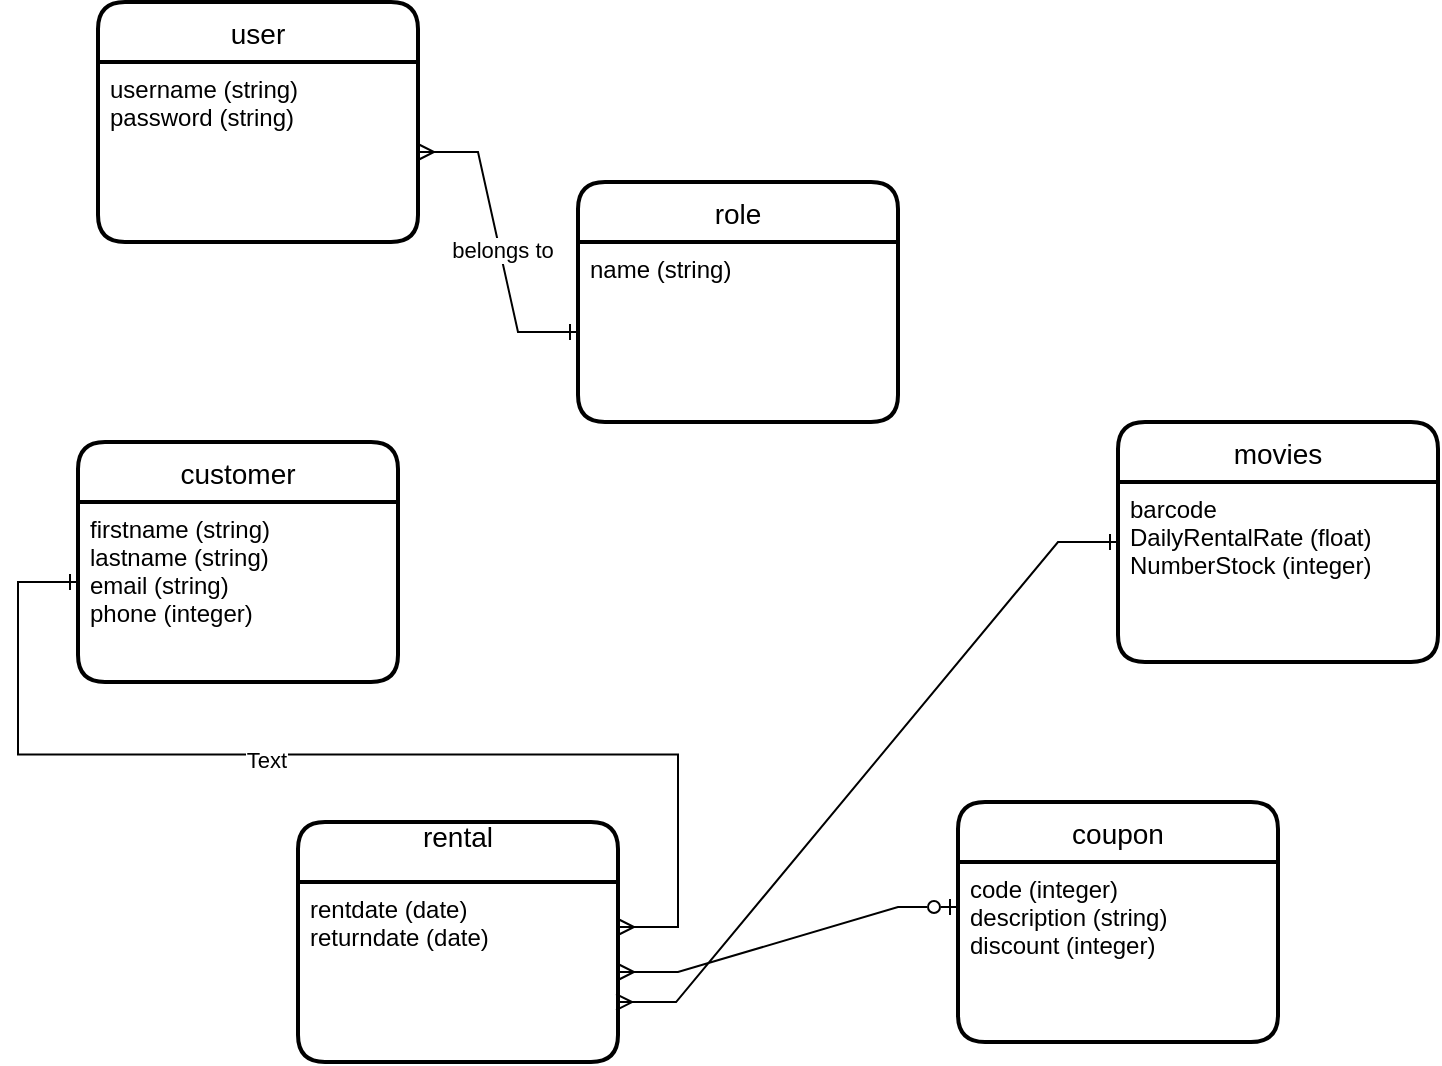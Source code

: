 <mxfile version="20.8.18" type="github">
  <diagram name="Page-1" id="-aldH015BRxY_Bi5c9Rj">
    <mxGraphModel dx="1064" dy="615" grid="1" gridSize="10" guides="1" tooltips="1" connect="1" arrows="1" fold="1" page="1" pageScale="1" pageWidth="850" pageHeight="1100" math="0" shadow="0">
      <root>
        <mxCell id="0" />
        <mxCell id="1" parent="0" />
        <mxCell id="ALGGPw-2lvC0ivmrbfZC-1" value="user" style="swimlane;childLayout=stackLayout;horizontal=1;startSize=30;horizontalStack=0;rounded=1;fontSize=14;fontStyle=0;strokeWidth=2;resizeParent=0;resizeLast=1;shadow=0;dashed=0;align=center;" vertex="1" parent="1">
          <mxGeometry x="80" y="60" width="160" height="120" as="geometry" />
        </mxCell>
        <mxCell id="ALGGPw-2lvC0ivmrbfZC-2" value="username (string)&#xa;password (string)&#xa;" style="align=left;strokeColor=none;fillColor=none;spacingLeft=4;fontSize=12;verticalAlign=top;resizable=0;rotatable=0;part=1;" vertex="1" parent="ALGGPw-2lvC0ivmrbfZC-1">
          <mxGeometry y="30" width="160" height="90" as="geometry" />
        </mxCell>
        <mxCell id="ALGGPw-2lvC0ivmrbfZC-7" value="customer" style="swimlane;childLayout=stackLayout;horizontal=1;startSize=30;horizontalStack=0;rounded=1;fontSize=14;fontStyle=0;strokeWidth=2;resizeParent=0;resizeLast=1;shadow=0;dashed=0;align=center;" vertex="1" parent="1">
          <mxGeometry x="70" y="280" width="160" height="120" as="geometry" />
        </mxCell>
        <mxCell id="ALGGPw-2lvC0ivmrbfZC-8" value="firstname (string)&#xa;lastname (string)&#xa;email (string)&#xa;phone (integer)&#xa;" style="align=left;strokeColor=none;fillColor=none;spacingLeft=4;fontSize=12;verticalAlign=top;resizable=0;rotatable=0;part=1;" vertex="1" parent="ALGGPw-2lvC0ivmrbfZC-7">
          <mxGeometry y="30" width="160" height="90" as="geometry" />
        </mxCell>
        <mxCell id="ALGGPw-2lvC0ivmrbfZC-9" value="movies" style="swimlane;childLayout=stackLayout;horizontal=1;startSize=30;horizontalStack=0;rounded=1;fontSize=14;fontStyle=0;strokeWidth=2;resizeParent=0;resizeLast=1;shadow=0;dashed=0;align=center;" vertex="1" parent="1">
          <mxGeometry x="590" y="270" width="160" height="120" as="geometry" />
        </mxCell>
        <mxCell id="ALGGPw-2lvC0ivmrbfZC-10" value="barcode&#xa;DailyRentalRate (float)&#xa;NumberStock (integer)&#xa;" style="align=left;strokeColor=none;fillColor=none;spacingLeft=4;fontSize=12;verticalAlign=top;resizable=0;rotatable=0;part=1;" vertex="1" parent="ALGGPw-2lvC0ivmrbfZC-9">
          <mxGeometry y="30" width="160" height="90" as="geometry" />
        </mxCell>
        <mxCell id="ALGGPw-2lvC0ivmrbfZC-12" value="rental&#xa;" style="swimlane;childLayout=stackLayout;horizontal=1;startSize=30;horizontalStack=0;rounded=1;fontSize=14;fontStyle=0;strokeWidth=2;resizeParent=0;resizeLast=1;shadow=0;dashed=0;align=center;" vertex="1" parent="1">
          <mxGeometry x="180" y="470" width="160" height="120" as="geometry" />
        </mxCell>
        <mxCell id="ALGGPw-2lvC0ivmrbfZC-13" value="rentdate (date)&#xa;returndate (date)&#xa;" style="align=left;strokeColor=none;fillColor=none;spacingLeft=4;fontSize=12;verticalAlign=top;resizable=0;rotatable=0;part=1;" vertex="1" parent="ALGGPw-2lvC0ivmrbfZC-12">
          <mxGeometry y="30" width="160" height="90" as="geometry" />
        </mxCell>
        <mxCell id="ALGGPw-2lvC0ivmrbfZC-14" value="" style="edgeStyle=entityRelationEdgeStyle;fontSize=12;html=1;endArrow=ERone;endFill=0;startArrow=ERmany;rounded=0;entryX=0;entryY=0.5;entryDx=0;entryDy=0;exitX=0.994;exitY=0.667;exitDx=0;exitDy=0;exitPerimeter=0;startFill=0;" edge="1" parent="1" source="ALGGPw-2lvC0ivmrbfZC-13" target="ALGGPw-2lvC0ivmrbfZC-9">
          <mxGeometry width="100" height="100" relative="1" as="geometry">
            <mxPoint x="480" y="510" as="sourcePoint" />
            <mxPoint x="580" y="410" as="targetPoint" />
          </mxGeometry>
        </mxCell>
        <mxCell id="ALGGPw-2lvC0ivmrbfZC-15" value="" style="edgeStyle=entityRelationEdgeStyle;fontSize=12;html=1;endArrow=ERone;endFill=0;startArrow=ERmany;rounded=0;exitX=1;exitY=0.25;exitDx=0;exitDy=0;startFill=0;" edge="1" parent="1" source="ALGGPw-2lvC0ivmrbfZC-13">
          <mxGeometry width="100" height="100" relative="1" as="geometry">
            <mxPoint x="-30" y="450" as="sourcePoint" />
            <mxPoint x="70" y="350" as="targetPoint" />
          </mxGeometry>
        </mxCell>
        <mxCell id="ALGGPw-2lvC0ivmrbfZC-16" value="Text" style="edgeLabel;html=1;align=center;verticalAlign=middle;resizable=0;points=[];" vertex="1" connectable="0" parent="ALGGPw-2lvC0ivmrbfZC-15">
          <mxGeometry x="0.146" y="2" relative="1" as="geometry">
            <mxPoint as="offset" />
          </mxGeometry>
        </mxCell>
        <mxCell id="ALGGPw-2lvC0ivmrbfZC-17" value="coupon" style="swimlane;childLayout=stackLayout;horizontal=1;startSize=30;horizontalStack=0;rounded=1;fontSize=14;fontStyle=0;strokeWidth=2;resizeParent=0;resizeLast=1;shadow=0;dashed=0;align=center;" vertex="1" parent="1">
          <mxGeometry x="510" y="460" width="160" height="120" as="geometry" />
        </mxCell>
        <mxCell id="ALGGPw-2lvC0ivmrbfZC-18" value="code (integer)&#xa;description (string)&#xa;discount (integer)&#xa;" style="align=left;strokeColor=none;fillColor=none;spacingLeft=4;fontSize=12;verticalAlign=top;resizable=0;rotatable=0;part=1;" vertex="1" parent="ALGGPw-2lvC0ivmrbfZC-17">
          <mxGeometry y="30" width="160" height="90" as="geometry" />
        </mxCell>
        <mxCell id="ALGGPw-2lvC0ivmrbfZC-19" value="" style="edgeStyle=entityRelationEdgeStyle;fontSize=12;html=1;endArrow=ERzeroToOne;startArrow=ERmany;rounded=0;entryX=0;entryY=0.25;entryDx=0;entryDy=0;endFill=0;" edge="1" parent="1" source="ALGGPw-2lvC0ivmrbfZC-13" target="ALGGPw-2lvC0ivmrbfZC-18">
          <mxGeometry width="100" height="100" relative="1" as="geometry">
            <mxPoint x="310" y="580" as="sourcePoint" />
            <mxPoint x="470" y="480" as="targetPoint" />
          </mxGeometry>
        </mxCell>
        <mxCell id="ALGGPw-2lvC0ivmrbfZC-20" value="role" style="swimlane;childLayout=stackLayout;horizontal=1;startSize=30;horizontalStack=0;rounded=1;fontSize=14;fontStyle=0;strokeWidth=2;resizeParent=0;resizeLast=1;shadow=0;dashed=0;align=center;" vertex="1" parent="1">
          <mxGeometry x="320" y="150" width="160" height="120" as="geometry" />
        </mxCell>
        <mxCell id="ALGGPw-2lvC0ivmrbfZC-21" value="name (string)" style="align=left;strokeColor=none;fillColor=none;spacingLeft=4;fontSize=12;verticalAlign=top;resizable=0;rotatable=0;part=1;" vertex="1" parent="ALGGPw-2lvC0ivmrbfZC-20">
          <mxGeometry y="30" width="160" height="90" as="geometry" />
        </mxCell>
        <mxCell id="ALGGPw-2lvC0ivmrbfZC-22" value="" style="edgeStyle=entityRelationEdgeStyle;fontSize=12;html=1;endArrow=ERmany;startArrow=ERone;rounded=0;entryX=1;entryY=0.5;entryDx=0;entryDy=0;endFill=0;startFill=0;" edge="1" parent="1" source="ALGGPw-2lvC0ivmrbfZC-21" target="ALGGPw-2lvC0ivmrbfZC-2">
          <mxGeometry width="100" height="100" relative="1" as="geometry">
            <mxPoint x="200" y="260" as="sourcePoint" />
            <mxPoint x="300" y="160" as="targetPoint" />
          </mxGeometry>
        </mxCell>
        <mxCell id="ALGGPw-2lvC0ivmrbfZC-23" value="belongs to" style="edgeLabel;html=1;align=center;verticalAlign=middle;resizable=0;points=[];" vertex="1" connectable="0" parent="ALGGPw-2lvC0ivmrbfZC-22">
          <mxGeometry x="-0.057" y="-1" relative="1" as="geometry">
            <mxPoint as="offset" />
          </mxGeometry>
        </mxCell>
      </root>
    </mxGraphModel>
  </diagram>
</mxfile>
